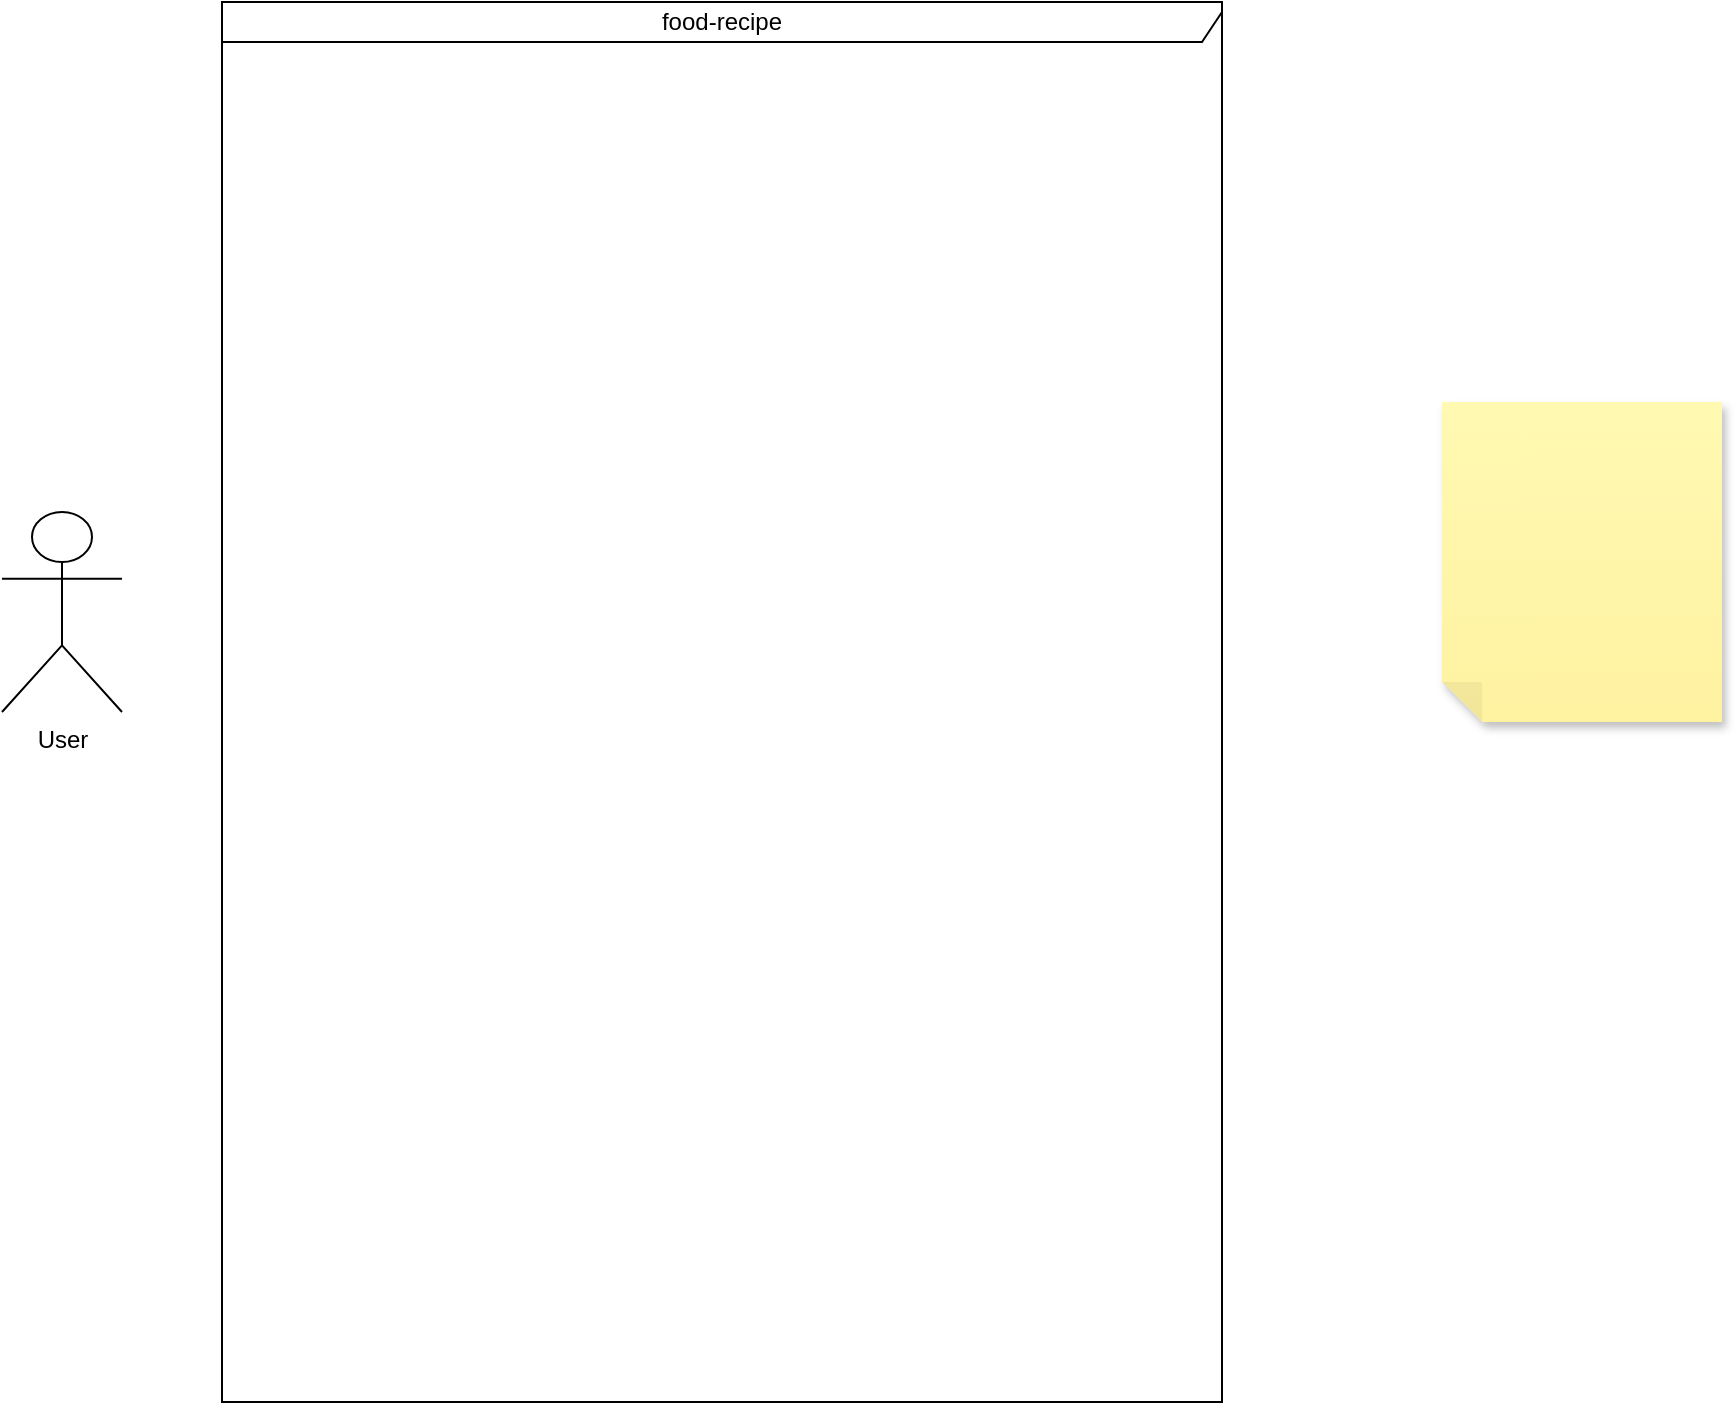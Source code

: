 <mxfile version="26.1.0">
  <diagram name="페이지-1" id="z5j7NBGGGdvuK_UEvRAk">
    <mxGraphModel dx="1185" dy="632" grid="1" gridSize="10" guides="1" tooltips="1" connect="1" arrows="1" fold="1" page="1" pageScale="1" pageWidth="827" pageHeight="1169" math="0" shadow="0">
      <root>
        <mxCell id="0" />
        <mxCell id="1" parent="0" />
        <mxCell id="94UF97ZLEKz3bhL5moaH-1" value="User" style="shape=umlActor;verticalLabelPosition=bottom;verticalAlign=top;html=1;" vertex="1" parent="1">
          <mxGeometry x="100" y="485" width="60" height="100" as="geometry" />
        </mxCell>
        <mxCell id="94UF97ZLEKz3bhL5moaH-5" value="food-recipe" style="shape=umlFrame;whiteSpace=wrap;html=1;pointerEvents=0;width=500;height=20;" vertex="1" parent="1">
          <mxGeometry x="210" y="230" width="500" height="700" as="geometry" />
        </mxCell>
        <mxCell id="94UF97ZLEKz3bhL5moaH-6" value="" style="shape=note;whiteSpace=wrap;html=1;backgroundOutline=1;fontColor=#000000;darkOpacity=0.05;fillColor=#FFF9B2;strokeColor=none;fillStyle=solid;direction=west;gradientDirection=north;gradientColor=#FFF2A1;shadow=1;size=20;pointerEvents=1;" vertex="1" parent="1">
          <mxGeometry x="820" y="430" width="140" height="160" as="geometry" />
        </mxCell>
      </root>
    </mxGraphModel>
  </diagram>
</mxfile>
